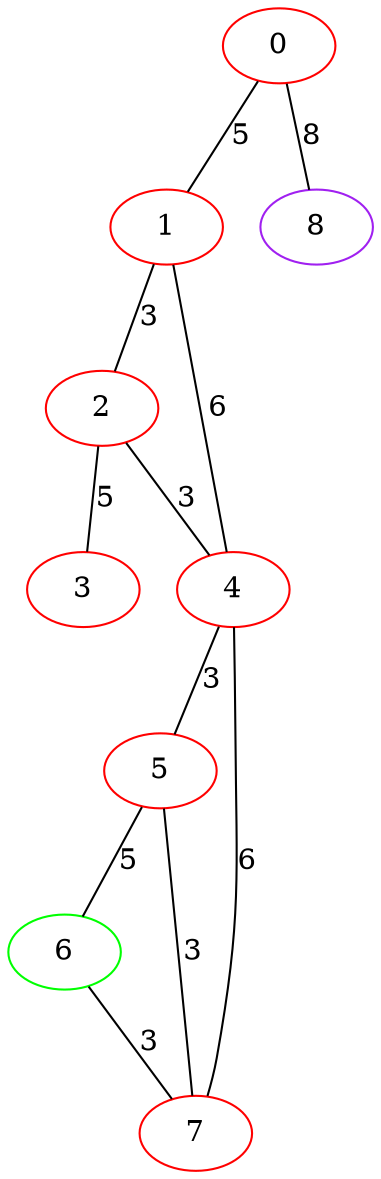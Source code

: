 graph "" {
0 [color=red, weight=1];
1 [color=red, weight=1];
2 [color=red, weight=1];
3 [color=red, weight=1];
4 [color=red, weight=1];
5 [color=red, weight=1];
6 [color=green, weight=2];
7 [color=red, weight=1];
8 [color=purple, weight=4];
0 -- 8  [key=0, label=8];
0 -- 1  [key=0, label=5];
1 -- 2  [key=0, label=3];
1 -- 4  [key=0, label=6];
2 -- 3  [key=0, label=5];
2 -- 4  [key=0, label=3];
4 -- 5  [key=0, label=3];
4 -- 7  [key=0, label=6];
5 -- 6  [key=0, label=5];
5 -- 7  [key=0, label=3];
6 -- 7  [key=0, label=3];
}
